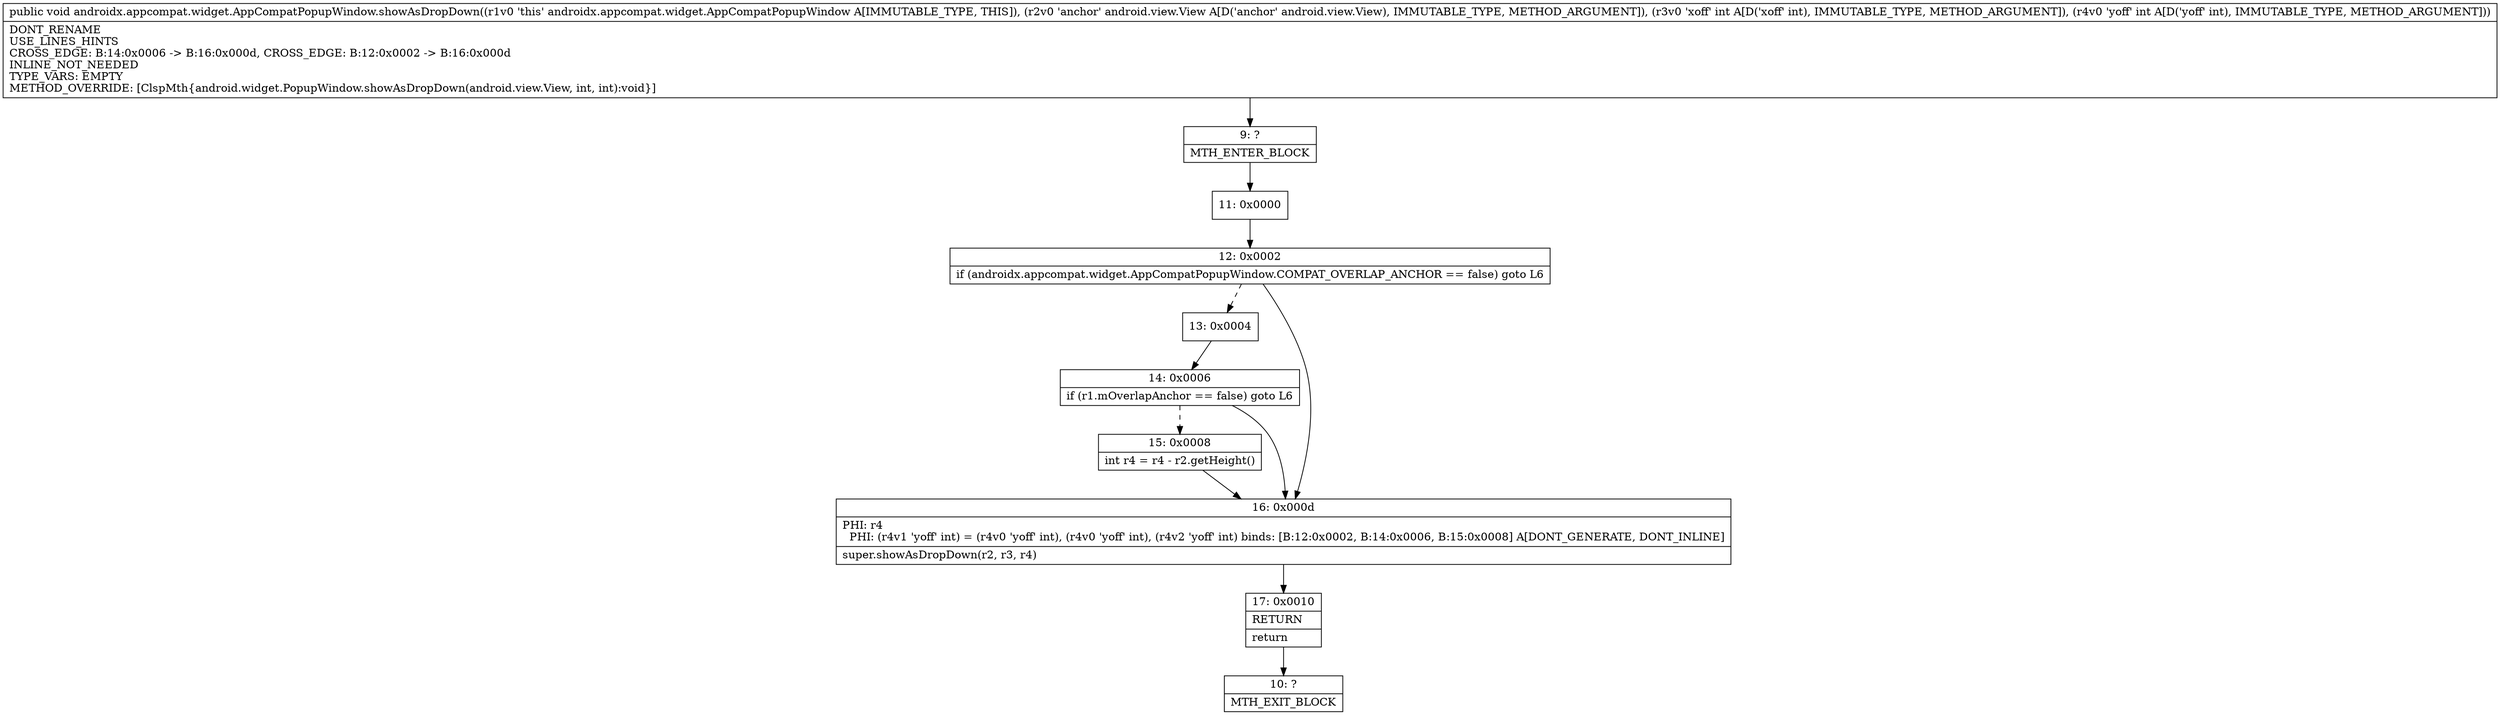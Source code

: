 digraph "CFG forandroidx.appcompat.widget.AppCompatPopupWindow.showAsDropDown(Landroid\/view\/View;II)V" {
Node_9 [shape=record,label="{9\:\ ?|MTH_ENTER_BLOCK\l}"];
Node_11 [shape=record,label="{11\:\ 0x0000}"];
Node_12 [shape=record,label="{12\:\ 0x0002|if (androidx.appcompat.widget.AppCompatPopupWindow.COMPAT_OVERLAP_ANCHOR == false) goto L6\l}"];
Node_13 [shape=record,label="{13\:\ 0x0004}"];
Node_14 [shape=record,label="{14\:\ 0x0006|if (r1.mOverlapAnchor == false) goto L6\l}"];
Node_15 [shape=record,label="{15\:\ 0x0008|int r4 = r4 \- r2.getHeight()\l}"];
Node_16 [shape=record,label="{16\:\ 0x000d|PHI: r4 \l  PHI: (r4v1 'yoff' int) = (r4v0 'yoff' int), (r4v0 'yoff' int), (r4v2 'yoff' int) binds: [B:12:0x0002, B:14:0x0006, B:15:0x0008] A[DONT_GENERATE, DONT_INLINE]\l|super.showAsDropDown(r2, r3, r4)\l}"];
Node_17 [shape=record,label="{17\:\ 0x0010|RETURN\l|return\l}"];
Node_10 [shape=record,label="{10\:\ ?|MTH_EXIT_BLOCK\l}"];
MethodNode[shape=record,label="{public void androidx.appcompat.widget.AppCompatPopupWindow.showAsDropDown((r1v0 'this' androidx.appcompat.widget.AppCompatPopupWindow A[IMMUTABLE_TYPE, THIS]), (r2v0 'anchor' android.view.View A[D('anchor' android.view.View), IMMUTABLE_TYPE, METHOD_ARGUMENT]), (r3v0 'xoff' int A[D('xoff' int), IMMUTABLE_TYPE, METHOD_ARGUMENT]), (r4v0 'yoff' int A[D('yoff' int), IMMUTABLE_TYPE, METHOD_ARGUMENT]))  | DONT_RENAME\lUSE_LINES_HINTS\lCROSS_EDGE: B:14:0x0006 \-\> B:16:0x000d, CROSS_EDGE: B:12:0x0002 \-\> B:16:0x000d\lINLINE_NOT_NEEDED\lTYPE_VARS: EMPTY\lMETHOD_OVERRIDE: [ClspMth\{android.widget.PopupWindow.showAsDropDown(android.view.View, int, int):void\}]\l}"];
MethodNode -> Node_9;Node_9 -> Node_11;
Node_11 -> Node_12;
Node_12 -> Node_13[style=dashed];
Node_12 -> Node_16;
Node_13 -> Node_14;
Node_14 -> Node_15[style=dashed];
Node_14 -> Node_16;
Node_15 -> Node_16;
Node_16 -> Node_17;
Node_17 -> Node_10;
}

